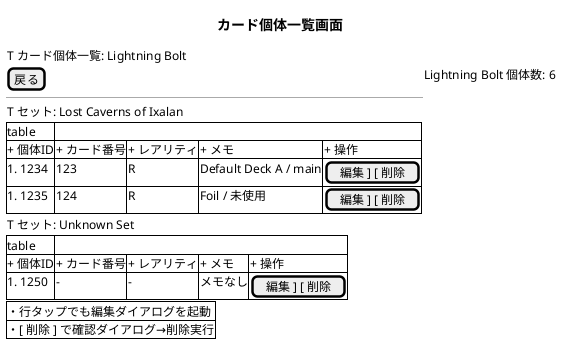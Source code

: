 @startuml card_instances_page
title カード個体一覧画面

salt
{
  {T カード個体一覧: Lightning Bolt}
  [ 戻る ] | Lightning Bolt 個体数: 6
  --
  {T セット: Lost Caverns of Ixalan}
  {#table
    + 個体ID | + カード番号 | + レアリティ | + メモ | + 操作
    #1234 | 123 | R | Default Deck A / main | [ 編集 ] [ 削除 ]
    #1235 | 124 | R | Foil / 未使用 | [ 編集 ] [ 削除 ]
  }
  {T セット: Unknown Set}
  {#table
    + 個体ID | + カード番号 | + レアリティ | + メモ | + 操作
    #1250 | - | - | メモなし | [ 編集 ] [ 削除 ]
  }
  {#
    ・行タップでも編集ダイアログを起動
    ・[ 削除 ] で確認ダイアログ→削除実行
  }
}

salt
{
  {T 個体編集ダイアログ}
  名前 (参照)    | [ Lightning Bolt ] (読み取り専用)
  レアリティ      | [ Rare ]
  セット名        | [ Lost Caverns of Ixalan ]
  カード番号      | [ 123 ]
  メモ            |
                  | {#
                      Default Deck A main
                      Sleeve: Red
                    }
  [ Cancel ] | [ Save ]
  {# レアリティ/セット名/番号の更新にも対応。メモのみ保存も可能 }
}

@enduml